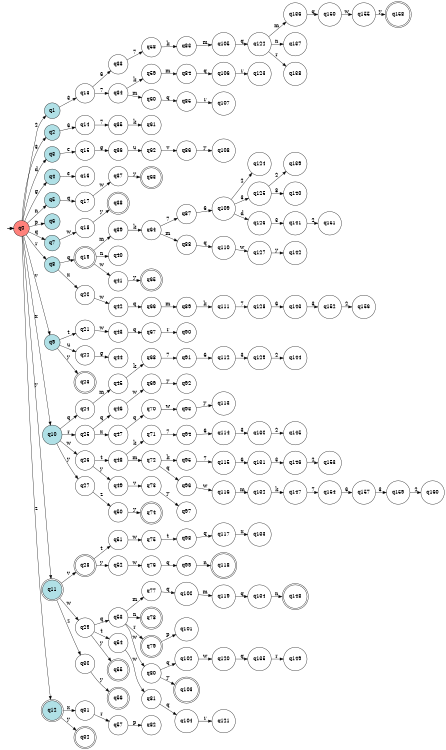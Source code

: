 digraph APTAALF {
__start0 [style = invis, shape = none, label = "", width = 0, height = 0];

rankdir=LR;
size="8,5";

s0 [style="filled", color="black", fillcolor="#ff817b" shape="circle", label="q0"];
s1 [style="filled", color="black", fillcolor="powderblue" shape="circle", label="q1"];
s2 [style="filled", color="black", fillcolor="powderblue" shape="circle", label="q2"];
s3 [style="filled", color="black", fillcolor="powderblue" shape="circle", label="q3"];
s4 [style="filled", color="black", fillcolor="powderblue" shape="circle", label="q4"];
s5 [style="filled", color="black", fillcolor="powderblue" shape="circle", label="q5"];
s6 [style="filled", color="black", fillcolor="powderblue" shape="circle", label="q6"];
s7 [style="filled", color="black", fillcolor="powderblue" shape="circle", label="q7"];
s8 [style="filled", color="black", fillcolor="powderblue" shape="circle", label="q8"];
s9 [style="filled", color="black", fillcolor="powderblue" shape="circle", label="q9"];
s10 [style="filled", color="black", fillcolor="powderblue" shape="circle", label="q10"];
s11 [style="rounded,filled", color="black", fillcolor="powderblue" shape="doublecircle", label="q11"];
s12 [style="rounded,filled", color="black", fillcolor="powderblue" shape="doublecircle", label="q12"];
s13 [style="filled", color="black", fillcolor="white" shape="circle", label="q13"];
s14 [style="filled", color="black", fillcolor="white" shape="circle", label="q14"];
s15 [style="filled", color="black", fillcolor="white" shape="circle", label="q15"];
s16 [style="filled", color="black", fillcolor="white" shape="circle", label="q16"];
s17 [style="filled", color="black", fillcolor="white" shape="circle", label="q17"];
s18 [style="filled", color="black", fillcolor="white" shape="circle", label="q18"];
s19 [style="rounded,filled", color="black", fillcolor="white" shape="doublecircle", label="q19"];
s20 [style="filled", color="black", fillcolor="white" shape="circle", label="q20"];
s21 [style="filled", color="black", fillcolor="white" shape="circle", label="q21"];
s22 [style="filled", color="black", fillcolor="white" shape="circle", label="q22"];
s23 [style="rounded,filled", color="black", fillcolor="white" shape="doublecircle", label="q23"];
s24 [style="filled", color="black", fillcolor="white" shape="circle", label="q24"];
s25 [style="filled", color="black", fillcolor="white" shape="circle", label="q25"];
s26 [style="filled", color="black", fillcolor="white" shape="circle", label="q26"];
s27 [style="filled", color="black", fillcolor="white" shape="circle", label="q27"];
s28 [style="rounded,filled", color="black", fillcolor="white" shape="doublecircle", label="q28"];
s29 [style="filled", color="black", fillcolor="white" shape="circle", label="q29"];
s30 [style="filled", color="black", fillcolor="white" shape="circle", label="q30"];
s31 [style="filled", color="black", fillcolor="white" shape="circle", label="q31"];
s32 [style="rounded,filled", color="black", fillcolor="white" shape="doublecircle", label="q32"];
s33 [style="filled", color="black", fillcolor="white" shape="circle", label="q33"];
s34 [style="filled", color="black", fillcolor="white" shape="circle", label="q34"];
s35 [style="filled", color="black", fillcolor="white" shape="circle", label="q35"];
s36 [style="filled", color="black", fillcolor="white" shape="circle", label="q36"];
s37 [style="filled", color="black", fillcolor="white" shape="circle", label="q37"];
s38 [style="rounded,filled", color="black", fillcolor="white" shape="doublecircle", label="q38"];
s39 [style="filled", color="black", fillcolor="white" shape="circle", label="q39"];
s40 [style="filled", color="black", fillcolor="white" shape="circle", label="q40"];
s41 [style="filled", color="black", fillcolor="white" shape="circle", label="q41"];
s42 [style="filled", color="black", fillcolor="white" shape="circle", label="q42"];
s43 [style="filled", color="black", fillcolor="white" shape="circle", label="q43"];
s44 [style="filled", color="black", fillcolor="white" shape="circle", label="q44"];
s45 [style="filled", color="black", fillcolor="white" shape="circle", label="q45"];
s46 [style="filled", color="black", fillcolor="white" shape="circle", label="q46"];
s47 [style="filled", color="black", fillcolor="white" shape="circle", label="q47"];
s48 [style="filled", color="black", fillcolor="white" shape="circle", label="q48"];
s49 [style="filled", color="black", fillcolor="white" shape="circle", label="q49"];
s50 [style="filled", color="black", fillcolor="white" shape="circle", label="q50"];
s51 [style="filled", color="black", fillcolor="white" shape="circle", label="q51"];
s52 [style="filled", color="black", fillcolor="white" shape="circle", label="q52"];
s53 [style="filled", color="black", fillcolor="white" shape="circle", label="q53"];
s54 [style="filled", color="black", fillcolor="white" shape="circle", label="q54"];
s55 [style="rounded,filled", color="black", fillcolor="white" shape="doublecircle", label="q55"];
s56 [style="rounded,filled", color="black", fillcolor="white" shape="doublecircle", label="q56"];
s57 [style="filled", color="black", fillcolor="white" shape="circle", label="q57"];
s58 [style="filled", color="black", fillcolor="white" shape="circle", label="q58"];
s59 [style="filled", color="black", fillcolor="white" shape="circle", label="q59"];
s60 [style="filled", color="black", fillcolor="white" shape="circle", label="q60"];
s61 [style="filled", color="black", fillcolor="white" shape="circle", label="q61"];
s62 [style="filled", color="black", fillcolor="white" shape="circle", label="q62"];
s63 [style="rounded,filled", color="black", fillcolor="white" shape="doublecircle", label="q63"];
s64 [style="filled", color="black", fillcolor="white" shape="circle", label="q64"];
s65 [style="rounded,filled", color="black", fillcolor="white" shape="doublecircle", label="q65"];
s66 [style="filled", color="black", fillcolor="white" shape="circle", label="q66"];
s67 [style="filled", color="black", fillcolor="white" shape="circle", label="q67"];
s68 [style="filled", color="black", fillcolor="white" shape="circle", label="q68"];
s69 [style="filled", color="black", fillcolor="white" shape="circle", label="q69"];
s70 [style="filled", color="black", fillcolor="white" shape="circle", label="q70"];
s71 [style="filled", color="black", fillcolor="white" shape="circle", label="q71"];
s72 [style="filled", color="black", fillcolor="white" shape="circle", label="q72"];
s73 [style="filled", color="black", fillcolor="white" shape="circle", label="q73"];
s74 [style="rounded,filled", color="black", fillcolor="white" shape="doublecircle", label="q74"];
s75 [style="filled", color="black", fillcolor="white" shape="circle", label="q75"];
s76 [style="filled", color="black", fillcolor="white" shape="circle", label="q76"];
s77 [style="filled", color="black", fillcolor="white" shape="circle", label="q77"];
s78 [style="rounded,filled", color="black", fillcolor="white" shape="doublecircle", label="q78"];
s79 [style="rounded,filled", color="black", fillcolor="white" shape="doublecircle", label="q79"];
s80 [style="filled", color="black", fillcolor="white" shape="circle", label="q80"];
s81 [style="filled", color="black", fillcolor="white" shape="circle", label="q81"];
s82 [style="filled", color="black", fillcolor="white" shape="circle", label="q82"];
s83 [style="filled", color="black", fillcolor="white" shape="circle", label="q83"];
s84 [style="filled", color="black", fillcolor="white" shape="circle", label="q84"];
s85 [style="filled", color="black", fillcolor="white" shape="circle", label="q85"];
s86 [style="filled", color="black", fillcolor="white" shape="circle", label="q86"];
s87 [style="filled", color="black", fillcolor="white" shape="circle", label="q87"];
s88 [style="filled", color="black", fillcolor="white" shape="circle", label="q88"];
s89 [style="filled", color="black", fillcolor="white" shape="circle", label="q89"];
s90 [style="filled", color="black", fillcolor="white" shape="circle", label="q90"];
s91 [style="filled", color="black", fillcolor="white" shape="circle", label="q91"];
s92 [style="filled", color="black", fillcolor="white" shape="circle", label="q92"];
s93 [style="filled", color="black", fillcolor="white" shape="circle", label="q93"];
s94 [style="filled", color="black", fillcolor="white" shape="circle", label="q94"];
s95 [style="filled", color="black", fillcolor="white" shape="circle", label="q95"];
s96 [style="filled", color="black", fillcolor="white" shape="circle", label="q96"];
s97 [style="filled", color="black", fillcolor="white" shape="circle", label="q97"];
s98 [style="filled", color="black", fillcolor="white" shape="circle", label="q98"];
s99 [style="filled", color="black", fillcolor="white" shape="circle", label="q99"];
s100 [style="filled", color="black", fillcolor="white" shape="circle", label="q100"];
s101 [style="filled", color="black", fillcolor="white" shape="circle", label="q101"];
s102 [style="filled", color="black", fillcolor="white" shape="circle", label="q102"];
s103 [style="rounded,filled", color="black", fillcolor="white" shape="doublecircle", label="q103"];
s104 [style="filled", color="black", fillcolor="white" shape="circle", label="q104"];
s105 [style="filled", color="black", fillcolor="white" shape="circle", label="q105"];
s106 [style="filled", color="black", fillcolor="white" shape="circle", label="q106"];
s107 [style="filled", color="black", fillcolor="white" shape="circle", label="q107"];
s108 [style="filled", color="black", fillcolor="white" shape="circle", label="q108"];
s109 [style="filled", color="black", fillcolor="white" shape="circle", label="q109"];
s110 [style="filled", color="black", fillcolor="white" shape="circle", label="q110"];
s111 [style="filled", color="black", fillcolor="white" shape="circle", label="q111"];
s112 [style="filled", color="black", fillcolor="white" shape="circle", label="q112"];
s113 [style="filled", color="black", fillcolor="white" shape="circle", label="q113"];
s114 [style="filled", color="black", fillcolor="white" shape="circle", label="q114"];
s115 [style="filled", color="black", fillcolor="white" shape="circle", label="q115"];
s116 [style="filled", color="black", fillcolor="white" shape="circle", label="q116"];
s117 [style="filled", color="black", fillcolor="white" shape="circle", label="q117"];
s118 [style="rounded,filled", color="black", fillcolor="white" shape="doublecircle", label="q118"];
s119 [style="filled", color="black", fillcolor="white" shape="circle", label="q119"];
s120 [style="filled", color="black", fillcolor="white" shape="circle", label="q120"];
s121 [style="filled", color="black", fillcolor="white" shape="circle", label="q121"];
s122 [style="filled", color="black", fillcolor="white" shape="circle", label="q122"];
s123 [style="filled", color="black", fillcolor="white" shape="circle", label="q123"];
s124 [style="filled", color="black", fillcolor="white" shape="circle", label="q124"];
s125 [style="filled", color="black", fillcolor="white" shape="circle", label="q125"];
s126 [style="filled", color="black", fillcolor="white" shape="circle", label="q126"];
s127 [style="filled", color="black", fillcolor="white" shape="circle", label="q127"];
s128 [style="filled", color="black", fillcolor="white" shape="circle", label="q128"];
s129 [style="filled", color="black", fillcolor="white" shape="circle", label="q129"];
s130 [style="filled", color="black", fillcolor="white" shape="circle", label="q130"];
s131 [style="filled", color="black", fillcolor="white" shape="circle", label="q131"];
s132 [style="filled", color="black", fillcolor="white" shape="circle", label="q132"];
s133 [style="filled", color="black", fillcolor="white" shape="circle", label="q133"];
s134 [style="filled", color="black", fillcolor="white" shape="circle", label="q134"];
s135 [style="filled", color="black", fillcolor="white" shape="circle", label="q135"];
s136 [style="filled", color="black", fillcolor="white" shape="circle", label="q136"];
s137 [style="filled", color="black", fillcolor="white" shape="circle", label="q137"];
s138 [style="filled", color="black", fillcolor="white" shape="circle", label="q138"];
s139 [style="filled", color="black", fillcolor="white" shape="circle", label="q139"];
s140 [style="filled", color="black", fillcolor="white" shape="circle", label="q140"];
s141 [style="filled", color="black", fillcolor="white" shape="circle", label="q141"];
s142 [style="filled", color="black", fillcolor="white" shape="circle", label="q142"];
s143 [style="filled", color="black", fillcolor="white" shape="circle", label="q143"];
s144 [style="filled", color="black", fillcolor="white" shape="circle", label="q144"];
s145 [style="filled", color="black", fillcolor="white" shape="circle", label="q145"];
s146 [style="filled", color="black", fillcolor="white" shape="circle", label="q146"];
s147 [style="filled", color="black", fillcolor="white" shape="circle", label="q147"];
s148 [style="rounded,filled", color="black", fillcolor="white" shape="doublecircle", label="q148"];
s149 [style="filled", color="black", fillcolor="white" shape="circle", label="q149"];
s150 [style="filled", color="black", fillcolor="white" shape="circle", label="q150"];
s151 [style="filled", color="black", fillcolor="white" shape="circle", label="q151"];
s152 [style="filled", color="black", fillcolor="white" shape="circle", label="q152"];
s153 [style="filled", color="black", fillcolor="white" shape="circle", label="q153"];
s154 [style="filled", color="black", fillcolor="white" shape="circle", label="q154"];
s155 [style="filled", color="black", fillcolor="white" shape="circle", label="q155"];
s156 [style="filled", color="black", fillcolor="white" shape="circle", label="q156"];
s157 [style="filled", color="black", fillcolor="white" shape="circle", label="q157"];
s158 [style="rounded,filled", color="black", fillcolor="white" shape="doublecircle", label="q158"];
s159 [style="filled", color="black", fillcolor="white" shape="circle", label="q159"];
s160 [style="filled", color="black", fillcolor="white" shape="circle", label="q160"];
subgraph cluster_main { 
	graph [pad=".75", ranksep="0.15", nodesep="0.15"];
	 style=invis; 
	__start0 -> s0 [penwidth=2];
}
s0 -> s1 [label="2"];
s0 -> s2 [label="3"];
s0 -> s3 [label="d"];
s0 -> s4 [label="g"];
s0 -> s5 [label="n"];
s0 -> s6 [label="p"];
s0 -> s7 [label="q"];
s0 -> s8 [label="r"];
s0 -> s9 [label="v"];
s0 -> s10 [label="x"];
s0 -> s11 [label="y"];
s0 -> s12 [label="z"];
s1 -> s13 [label="3"];
s2 -> s14 [label="6"];
s3 -> s15 [label="e"];
s4 -> s16 [label="e"];
s5 -> s17 [label="q"];
s7 -> s18 [label="w"];
s8 -> s19 [label="q"];
s8 -> s20 [label="x"];
s9 -> s21 [label="t"];
s9 -> s22 [label="u"];
s9 -> s23 [label="y"];
s10 -> s24 [label="q"];
s10 -> s25 [label="r"];
s10 -> s26 [label="w"];
s10 -> s27 [label="y"];
s11 -> s28 [label="v"];
s11 -> s29 [label="w"];
s11 -> s30 [label="z"];
s12 -> s31 [label="x"];
s12 -> s32 [label="y"];
s13 -> s33 [label="6"];
s13 -> s34 [label="7"];
s14 -> s35 [label="7"];
s15 -> s36 [label="g"];
s17 -> s37 [label="w"];
s18 -> s38 [label="y"];
s19 -> s39 [label="m"];
s19 -> s40 [label="n"];
s19 -> s41 [label="w"];
s20 -> s42 [label="w"];
s21 -> s43 [label="w"];
s22 -> s44 [label="g"];
s24 -> s45 [label="m"];
s25 -> s46 [label="q"];
s25 -> s47 [label="x"];
s26 -> s48 [label="t"];
s26 -> s49 [label="y"];
s27 -> s50 [label="z"];
s28 -> s51 [label="t"];
s28 -> s52 [label="y"];
s29 -> s53 [label="q"];
s29 -> s54 [label="t"];
s29 -> s55 [label="y"];
s30 -> s56 [label="y"];
s31 -> s57 [label="r"];
s33 -> s58 [label="7"];
s34 -> s59 [label="k"];
s34 -> s60 [label="m"];
s35 -> s61 [label="k"];
s36 -> s62 [label="u"];
s37 -> s63 [label="y"];
s39 -> s64 [label="k"];
s41 -> s65 [label="y"];
s42 -> s66 [label="q"];
s43 -> s67 [label="q"];
s45 -> s68 [label="k"];
s46 -> s69 [label="w"];
s47 -> s70 [label="q"];
s48 -> s71 [label="k"];
s48 -> s72 [label="m"];
s49 -> s73 [label="v"];
s50 -> s74 [label="y"];
s51 -> s75 [label="w"];
s52 -> s76 [label="w"];
s53 -> s77 [label="m"];
s53 -> s78 [label="n"];
s53 -> s79 [label="r"];
s53 -> s80 [label="w"];
s54 -> s81 [label="w"];
s57 -> s82 [label="p"];
s58 -> s83 [label="k"];
s59 -> s84 [label="m"];
s60 -> s85 [label="q"];
s62 -> s86 [label="v"];
s64 -> s87 [label="7"];
s64 -> s88 [label="m"];
s66 -> s89 [label="m"];
s67 -> s90 [label="r"];
s68 -> s91 [label="7"];
s69 -> s92 [label="y"];
s70 -> s93 [label="w"];
s71 -> s94 [label="7"];
s72 -> s95 [label="k"];
s72 -> s96 [label="q"];
s73 -> s97 [label="y"];
s75 -> s98 [label="t"];
s76 -> s99 [label="q"];
s77 -> s100 [label="q"];
s79 -> s101 [label="p"];
s80 -> s102 [label="q"];
s80 -> s103 [label="y"];
s81 -> s104 [label="q"];
s83 -> s105 [label="m"];
s84 -> s106 [label="q"];
s85 -> s107 [label="r"];
s86 -> s108 [label="y"];
s87 -> s109 [label="6"];
s88 -> s110 [label="q"];
s89 -> s111 [label="k"];
s91 -> s112 [label="6"];
s93 -> s113 [label="y"];
s94 -> s114 [label="6"];
s95 -> s115 [label="7"];
s96 -> s116 [label="w"];
s98 -> s117 [label="q"];
s99 -> s118 [label="n"];
s100 -> s119 [label="m"];
s102 -> s120 [label="w"];
s104 -> s121 [label="r"];
s105 -> s122 [label="q"];
s106 -> s123 [label="r"];
s109 -> s124 [label="2"];
s109 -> s125 [label="3"];
s109 -> s126 [label="d"];
s110 -> s127 [label="w"];
s111 -> s128 [label="7"];
s112 -> s129 [label="3"];
s114 -> s130 [label="3"];
s115 -> s131 [label="6"];
s116 -> s132 [label="m"];
s117 -> s133 [label="x"];
s119 -> s134 [label="q"];
s120 -> s135 [label="q"];
s122 -> s136 [label="m"];
s122 -> s137 [label="n"];
s122 -> s138 [label="r"];
s125 -> s139 [label="2"];
s125 -> s140 [label="8"];
s126 -> s141 [label="3"];
s127 -> s142 [label="y"];
s128 -> s143 [label="6"];
s129 -> s144 [label="2"];
s130 -> s145 [label="2"];
s131 -> s146 [label="3"];
s132 -> s147 [label="k"];
s134 -> s148 [label="n"];
s135 -> s149 [label="r"];
s136 -> s150 [label="q"];
s141 -> s151 [label="2"];
s143 -> s152 [label="3"];
s146 -> s153 [label="2"];
s147 -> s154 [label="7"];
s150 -> s155 [label="w"];
s152 -> s156 [label="2"];
s154 -> s157 [label="6"];
s155 -> s158 [label="y"];
s157 -> s159 [label="3"];
s159 -> s160 [label="2"];

}